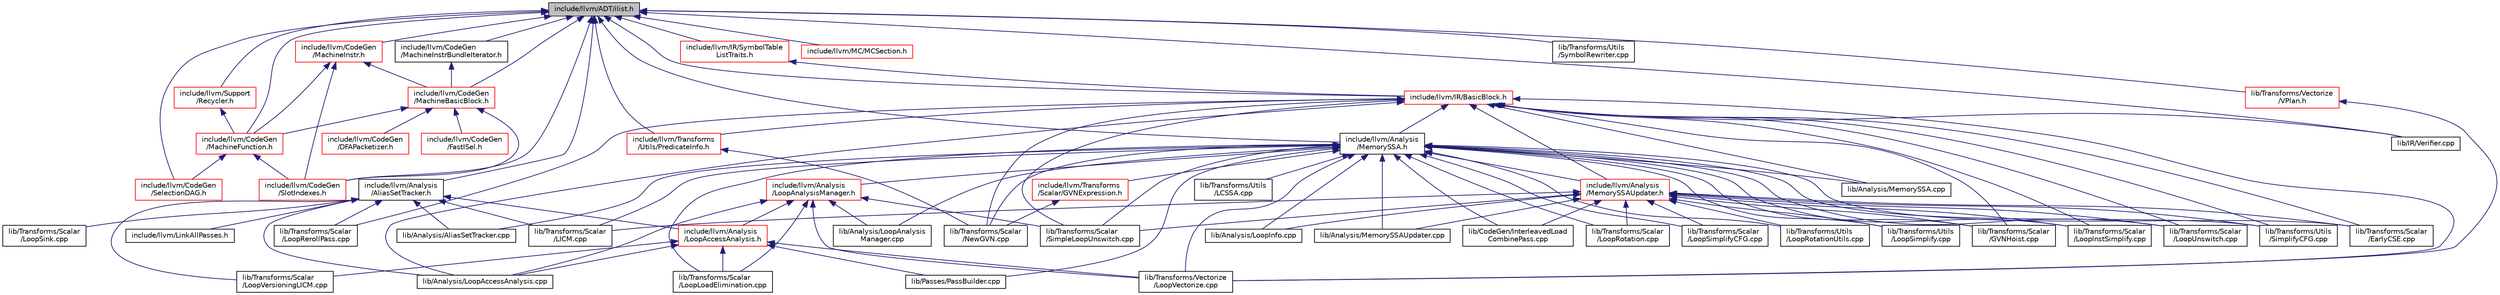 digraph "include/llvm/ADT/ilist.h"
{
 // LATEX_PDF_SIZE
  bgcolor="transparent";
  edge [fontname="Helvetica",fontsize="10",labelfontname="Helvetica",labelfontsize="10"];
  node [fontname="Helvetica",fontsize="10",shape="box"];
  Node1 [label="include/llvm/ADT/ilist.h",height=0.2,width=0.4,color="black", fillcolor="grey75", style="filled", fontcolor="black",tooltip=" "];
  Node1 -> Node2 [dir="back",color="midnightblue",fontsize="10",style="solid",fontname="Helvetica"];
  Node2 [label="include/llvm/Analysis\l/AliasSetTracker.h",height=0.2,width=0.4,color="black",URL="$AliasSetTracker_8h.html",tooltip=" "];
  Node2 -> Node3 [dir="back",color="midnightblue",fontsize="10",style="solid",fontname="Helvetica"];
  Node3 [label="include/llvm/Analysis\l/LoopAccessAnalysis.h",height=0.2,width=0.4,color="red",URL="$LoopAccessAnalysis_8h.html",tooltip=" "];
  Node3 -> Node51 [dir="back",color="midnightblue",fontsize="10",style="solid",fontname="Helvetica"];
  Node51 [label="lib/Analysis/LoopAccessAnalysis.cpp",height=0.2,width=0.4,color="black",URL="$LoopAccessAnalysis_8cpp.html",tooltip=" "];
  Node3 -> Node87 [dir="back",color="midnightblue",fontsize="10",style="solid",fontname="Helvetica"];
  Node87 [label="lib/Passes/PassBuilder.cpp",height=0.2,width=0.4,color="black",URL="$PassBuilder_8cpp.html",tooltip="This file provides the implementation of the PassBuilder based on our static pass registry as well as..."];
  Node3 -> Node83 [dir="back",color="midnightblue",fontsize="10",style="solid",fontname="Helvetica"];
  Node83 [label="lib/Transforms/Scalar\l/LoopLoadElimination.cpp",height=0.2,width=0.4,color="black",URL="$LoopLoadElimination_8cpp.html",tooltip=" "];
  Node3 -> Node84 [dir="back",color="midnightblue",fontsize="10",style="solid",fontname="Helvetica"];
  Node84 [label="lib/Transforms/Scalar\l/LoopVersioningLICM.cpp",height=0.2,width=0.4,color="black",URL="$LoopVersioningLICM_8cpp.html",tooltip=" "];
  Node3 -> Node65 [dir="back",color="midnightblue",fontsize="10",style="solid",fontname="Helvetica"];
  Node65 [label="lib/Transforms/Vectorize\l/LoopVectorize.cpp",height=0.2,width=0.4,color="black",URL="$LoopVectorize_8cpp.html",tooltip=" "];
  Node2 -> Node91 [dir="back",color="midnightblue",fontsize="10",style="solid",fontname="Helvetica"];
  Node91 [label="include/llvm/LinkAllPasses.h",height=0.2,width=0.4,color="black",URL="$LinkAllPasses_8h.html",tooltip=" "];
  Node2 -> Node92 [dir="back",color="midnightblue",fontsize="10",style="solid",fontname="Helvetica"];
  Node92 [label="lib/Analysis/AliasSetTracker.cpp",height=0.2,width=0.4,color="black",URL="$AliasSetTracker_8cpp.html",tooltip=" "];
  Node2 -> Node51 [dir="back",color="midnightblue",fontsize="10",style="solid",fontname="Helvetica"];
  Node2 -> Node93 [dir="back",color="midnightblue",fontsize="10",style="solid",fontname="Helvetica"];
  Node93 [label="lib/Transforms/Scalar\l/LICM.cpp",height=0.2,width=0.4,color="black",URL="$LICM_8cpp.html",tooltip=" "];
  Node2 -> Node94 [dir="back",color="midnightblue",fontsize="10",style="solid",fontname="Helvetica"];
  Node94 [label="lib/Transforms/Scalar\l/LoopRerollPass.cpp",height=0.2,width=0.4,color="black",URL="$LoopRerollPass_8cpp.html",tooltip=" "];
  Node2 -> Node95 [dir="back",color="midnightblue",fontsize="10",style="solid",fontname="Helvetica"];
  Node95 [label="lib/Transforms/Scalar\l/LoopSink.cpp",height=0.2,width=0.4,color="black",URL="$LoopSink_8cpp.html",tooltip=" "];
  Node2 -> Node84 [dir="back",color="midnightblue",fontsize="10",style="solid",fontname="Helvetica"];
  Node1 -> Node96 [dir="back",color="midnightblue",fontsize="10",style="solid",fontname="Helvetica"];
  Node96 [label="include/llvm/Analysis\l/MemorySSA.h",height=0.2,width=0.4,color="black",URL="$MemorySSA_8h.html",tooltip="This file exposes an interface to building/using memory SSA to walk memory instructions using a use/d..."];
  Node96 -> Node97 [dir="back",color="midnightblue",fontsize="10",style="solid",fontname="Helvetica"];
  Node97 [label="include/llvm/Analysis\l/LoopAnalysisManager.h",height=0.2,width=0.4,color="red",URL="$LoopAnalysisManager_8h.html",tooltip="This header provides classes for managing per-loop analyses."];
  Node97 -> Node3 [dir="back",color="midnightblue",fontsize="10",style="solid",fontname="Helvetica"];
  Node97 -> Node51 [dir="back",color="midnightblue",fontsize="10",style="solid",fontname="Helvetica"];
  Node97 -> Node138 [dir="back",color="midnightblue",fontsize="10",style="solid",fontname="Helvetica"];
  Node138 [label="lib/Analysis/LoopAnalysis\lManager.cpp",height=0.2,width=0.4,color="black",URL="$LoopAnalysisManager_8cpp.html",tooltip=" "];
  Node97 -> Node83 [dir="back",color="midnightblue",fontsize="10",style="solid",fontname="Helvetica"];
  Node97 -> Node130 [dir="back",color="midnightblue",fontsize="10",style="solid",fontname="Helvetica"];
  Node130 [label="lib/Transforms/Scalar\l/SimpleLoopUnswitch.cpp",height=0.2,width=0.4,color="black",URL="$SimpleLoopUnswitch_8cpp.html",tooltip=" "];
  Node97 -> Node65 [dir="back",color="midnightblue",fontsize="10",style="solid",fontname="Helvetica"];
  Node96 -> Node141 [dir="back",color="midnightblue",fontsize="10",style="solid",fontname="Helvetica"];
  Node141 [label="include/llvm/Analysis\l/MemorySSAUpdater.h",height=0.2,width=0.4,color="red",URL="$MemorySSAUpdater_8h.html",tooltip=" "];
  Node141 -> Node142 [dir="back",color="midnightblue",fontsize="10",style="solid",fontname="Helvetica"];
  Node142 [label="lib/Analysis/LoopInfo.cpp",height=0.2,width=0.4,color="black",URL="$LoopInfo_8cpp.html",tooltip=" "];
  Node141 -> Node143 [dir="back",color="midnightblue",fontsize="10",style="solid",fontname="Helvetica"];
  Node143 [label="lib/Analysis/MemorySSAUpdater.cpp",height=0.2,width=0.4,color="black",URL="$MemorySSAUpdater_8cpp.html",tooltip=" "];
  Node141 -> Node144 [dir="back",color="midnightblue",fontsize="10",style="solid",fontname="Helvetica"];
  Node144 [label="lib/CodeGen/InterleavedLoad\lCombinePass.cpp",height=0.2,width=0.4,color="black",URL="$InterleavedLoadCombinePass_8cpp.html",tooltip=" "];
  Node141 -> Node145 [dir="back",color="midnightblue",fontsize="10",style="solid",fontname="Helvetica"];
  Node145 [label="lib/Transforms/Scalar\l/EarlyCSE.cpp",height=0.2,width=0.4,color="black",URL="$EarlyCSE_8cpp.html",tooltip=" "];
  Node141 -> Node146 [dir="back",color="midnightblue",fontsize="10",style="solid",fontname="Helvetica"];
  Node146 [label="lib/Transforms/Scalar\l/GVNHoist.cpp",height=0.2,width=0.4,color="black",URL="$GVNHoist_8cpp.html",tooltip=" "];
  Node141 -> Node93 [dir="back",color="midnightblue",fontsize="10",style="solid",fontname="Helvetica"];
  Node141 -> Node110 [dir="back",color="midnightblue",fontsize="10",style="solid",fontname="Helvetica"];
  Node110 [label="lib/Transforms/Scalar\l/LoopInstSimplify.cpp",height=0.2,width=0.4,color="black",URL="$LoopInstSimplify_8cpp.html",tooltip=" "];
  Node141 -> Node124 [dir="back",color="midnightblue",fontsize="10",style="solid",fontname="Helvetica"];
  Node124 [label="lib/Transforms/Scalar\l/LoopRotation.cpp",height=0.2,width=0.4,color="black",URL="$LoopRotation_8cpp.html",tooltip=" "];
  Node141 -> Node126 [dir="back",color="midnightblue",fontsize="10",style="solid",fontname="Helvetica"];
  Node126 [label="lib/Transforms/Scalar\l/LoopSimplifyCFG.cpp",height=0.2,width=0.4,color="black",URL="$LoopSimplifyCFG_8cpp.html",tooltip=" "];
  Node141 -> Node134 [dir="back",color="midnightblue",fontsize="10",style="solid",fontname="Helvetica"];
  Node134 [label="lib/Transforms/Scalar\l/LoopUnswitch.cpp",height=0.2,width=0.4,color="black",URL="$LoopUnswitch_8cpp.html",tooltip=" "];
  Node141 -> Node130 [dir="back",color="midnightblue",fontsize="10",style="solid",fontname="Helvetica"];
  Node141 -> Node149 [dir="back",color="midnightblue",fontsize="10",style="solid",fontname="Helvetica"];
  Node149 [label="lib/Transforms/Utils\l/LoopRotationUtils.cpp",height=0.2,width=0.4,color="black",URL="$LoopRotationUtils_8cpp.html",tooltip=" "];
  Node141 -> Node150 [dir="back",color="midnightblue",fontsize="10",style="solid",fontname="Helvetica"];
  Node150 [label="lib/Transforms/Utils\l/LoopSimplify.cpp",height=0.2,width=0.4,color="black",URL="$LoopSimplify_8cpp.html",tooltip=" "];
  Node141 -> Node152 [dir="back",color="midnightblue",fontsize="10",style="solid",fontname="Helvetica"];
  Node152 [label="lib/Transforms/Utils\l/SimplifyCFG.cpp",height=0.2,width=0.4,color="black",URL="$SimplifyCFG_8cpp.html",tooltip=" "];
  Node96 -> Node153 [dir="back",color="midnightblue",fontsize="10",style="solid",fontname="Helvetica"];
  Node153 [label="include/llvm/Transforms\l/Scalar/GVNExpression.h",height=0.2,width=0.4,color="red",URL="$GVNExpression_8h.html",tooltip="The header file for the GVN pass that contains expression handling classes."];
  Node153 -> Node155 [dir="back",color="midnightblue",fontsize="10",style="solid",fontname="Helvetica"];
  Node155 [label="lib/Transforms/Scalar\l/NewGVN.cpp",height=0.2,width=0.4,color="black",URL="$NewGVN_8cpp.html",tooltip="This file implements the new LLVM's Global Value Numbering pass."];
  Node96 -> Node92 [dir="back",color="midnightblue",fontsize="10",style="solid",fontname="Helvetica"];
  Node96 -> Node138 [dir="back",color="midnightblue",fontsize="10",style="solid",fontname="Helvetica"];
  Node96 -> Node142 [dir="back",color="midnightblue",fontsize="10",style="solid",fontname="Helvetica"];
  Node96 -> Node156 [dir="back",color="midnightblue",fontsize="10",style="solid",fontname="Helvetica"];
  Node156 [label="lib/Analysis/MemorySSA.cpp",height=0.2,width=0.4,color="black",URL="$MemorySSA_8cpp.html",tooltip=" "];
  Node96 -> Node143 [dir="back",color="midnightblue",fontsize="10",style="solid",fontname="Helvetica"];
  Node96 -> Node144 [dir="back",color="midnightblue",fontsize="10",style="solid",fontname="Helvetica"];
  Node96 -> Node87 [dir="back",color="midnightblue",fontsize="10",style="solid",fontname="Helvetica"];
  Node96 -> Node145 [dir="back",color="midnightblue",fontsize="10",style="solid",fontname="Helvetica"];
  Node96 -> Node146 [dir="back",color="midnightblue",fontsize="10",style="solid",fontname="Helvetica"];
  Node96 -> Node93 [dir="back",color="midnightblue",fontsize="10",style="solid",fontname="Helvetica"];
  Node96 -> Node110 [dir="back",color="midnightblue",fontsize="10",style="solid",fontname="Helvetica"];
  Node96 -> Node83 [dir="back",color="midnightblue",fontsize="10",style="solid",fontname="Helvetica"];
  Node96 -> Node124 [dir="back",color="midnightblue",fontsize="10",style="solid",fontname="Helvetica"];
  Node96 -> Node126 [dir="back",color="midnightblue",fontsize="10",style="solid",fontname="Helvetica"];
  Node96 -> Node134 [dir="back",color="midnightblue",fontsize="10",style="solid",fontname="Helvetica"];
  Node96 -> Node155 [dir="back",color="midnightblue",fontsize="10",style="solid",fontname="Helvetica"];
  Node96 -> Node130 [dir="back",color="midnightblue",fontsize="10",style="solid",fontname="Helvetica"];
  Node96 -> Node157 [dir="back",color="midnightblue",fontsize="10",style="solid",fontname="Helvetica"];
  Node157 [label="lib/Transforms/Utils\l/LCSSA.cpp",height=0.2,width=0.4,color="black",URL="$LCSSA_8cpp.html",tooltip=" "];
  Node96 -> Node149 [dir="back",color="midnightblue",fontsize="10",style="solid",fontname="Helvetica"];
  Node96 -> Node150 [dir="back",color="midnightblue",fontsize="10",style="solid",fontname="Helvetica"];
  Node96 -> Node152 [dir="back",color="midnightblue",fontsize="10",style="solid",fontname="Helvetica"];
  Node96 -> Node65 [dir="back",color="midnightblue",fontsize="10",style="solid",fontname="Helvetica"];
  Node1 -> Node158 [dir="back",color="midnightblue",fontsize="10",style="solid",fontname="Helvetica"];
  Node158 [label="include/llvm/CodeGen\l/MachineBasicBlock.h",height=0.2,width=0.4,color="red",URL="$MachineBasicBlock_8h.html",tooltip=" "];
  Node158 -> Node159 [dir="back",color="midnightblue",fontsize="10",style="solid",fontname="Helvetica"];
  Node159 [label="include/llvm/CodeGen\l/DFAPacketizer.h",height=0.2,width=0.4,color="red",URL="$DFAPacketizer_8h.html",tooltip=" "];
  Node158 -> Node173 [dir="back",color="midnightblue",fontsize="10",style="solid",fontname="Helvetica"];
  Node173 [label="include/llvm/CodeGen\l/FastISel.h",height=0.2,width=0.4,color="red",URL="$FastISel_8h.html",tooltip="This file defines the FastISel class."];
  Node158 -> Node932 [dir="back",color="midnightblue",fontsize="10",style="solid",fontname="Helvetica"];
  Node932 [label="include/llvm/CodeGen\l/MachineFunction.h",height=0.2,width=0.4,color="red",URL="$MachineFunction_8h.html",tooltip=" "];
  Node932 -> Node183 [dir="back",color="midnightblue",fontsize="10",style="solid",fontname="Helvetica"];
  Node183 [label="include/llvm/CodeGen\l/SelectionDAG.h",height=0.2,width=0.4,color="red",URL="$SelectionDAG_8h.html",tooltip=" "];
  Node932 -> Node1019 [dir="back",color="midnightblue",fontsize="10",style="solid",fontname="Helvetica"];
  Node1019 [label="include/llvm/CodeGen\l/SlotIndexes.h",height=0.2,width=0.4,color="red",URL="$SlotIndexes_8h.html",tooltip=" "];
  Node158 -> Node1019 [dir="back",color="midnightblue",fontsize="10",style="solid",fontname="Helvetica"];
  Node1 -> Node932 [dir="back",color="midnightblue",fontsize="10",style="solid",fontname="Helvetica"];
  Node1 -> Node1166 [dir="back",color="midnightblue",fontsize="10",style="solid",fontname="Helvetica"];
  Node1166 [label="include/llvm/CodeGen\l/MachineInstr.h",height=0.2,width=0.4,color="red",URL="$MachineInstr_8h.html",tooltip=" "];
  Node1166 -> Node158 [dir="back",color="midnightblue",fontsize="10",style="solid",fontname="Helvetica"];
  Node1166 -> Node932 [dir="back",color="midnightblue",fontsize="10",style="solid",fontname="Helvetica"];
  Node1166 -> Node1019 [dir="back",color="midnightblue",fontsize="10",style="solid",fontname="Helvetica"];
  Node1 -> Node1173 [dir="back",color="midnightblue",fontsize="10",style="solid",fontname="Helvetica"];
  Node1173 [label="include/llvm/CodeGen\l/MachineInstrBundleIterator.h",height=0.2,width=0.4,color="black",URL="$MachineInstrBundleIterator_8h.html",tooltip=" "];
  Node1173 -> Node158 [dir="back",color="midnightblue",fontsize="10",style="solid",fontname="Helvetica"];
  Node1 -> Node183 [dir="back",color="midnightblue",fontsize="10",style="solid",fontname="Helvetica"];
  Node1 -> Node1019 [dir="back",color="midnightblue",fontsize="10",style="solid",fontname="Helvetica"];
  Node1 -> Node1174 [dir="back",color="midnightblue",fontsize="10",style="solid",fontname="Helvetica"];
  Node1174 [label="include/llvm/IR/BasicBlock.h",height=0.2,width=0.4,color="red",URL="$BasicBlock_8h.html",tooltip=" "];
  Node1174 -> Node96 [dir="back",color="midnightblue",fontsize="10",style="solid",fontname="Helvetica"];
  Node1174 -> Node141 [dir="back",color="midnightblue",fontsize="10",style="solid",fontname="Helvetica"];
  Node1174 -> Node1244 [dir="back",color="midnightblue",fontsize="10",style="solid",fontname="Helvetica"];
  Node1244 [label="include/llvm/Transforms\l/Utils/PredicateInfo.h",height=0.2,width=0.4,color="red",URL="$PredicateInfo_8h.html",tooltip="This file implements the PredicateInfo analysis, which creates an Extended SSA form for operations us..."];
  Node1244 -> Node155 [dir="back",color="midnightblue",fontsize="10",style="solid",fontname="Helvetica"];
  Node1174 -> Node51 [dir="back",color="midnightblue",fontsize="10",style="solid",fontname="Helvetica"];
  Node1174 -> Node156 [dir="back",color="midnightblue",fontsize="10",style="solid",fontname="Helvetica"];
  Node1174 -> Node1416 [dir="back",color="midnightblue",fontsize="10",style="solid",fontname="Helvetica"];
  Node1416 [label="lib/IR/Verifier.cpp",height=0.2,width=0.4,color="black",URL="$Verifier_8cpp.html",tooltip=" "];
  Node1174 -> Node145 [dir="back",color="midnightblue",fontsize="10",style="solid",fontname="Helvetica"];
  Node1174 -> Node146 [dir="back",color="midnightblue",fontsize="10",style="solid",fontname="Helvetica"];
  Node1174 -> Node110 [dir="back",color="midnightblue",fontsize="10",style="solid",fontname="Helvetica"];
  Node1174 -> Node94 [dir="back",color="midnightblue",fontsize="10",style="solid",fontname="Helvetica"];
  Node1174 -> Node134 [dir="back",color="midnightblue",fontsize="10",style="solid",fontname="Helvetica"];
  Node1174 -> Node155 [dir="back",color="midnightblue",fontsize="10",style="solid",fontname="Helvetica"];
  Node1174 -> Node130 [dir="back",color="midnightblue",fontsize="10",style="solid",fontname="Helvetica"];
  Node1174 -> Node152 [dir="back",color="midnightblue",fontsize="10",style="solid",fontname="Helvetica"];
  Node1174 -> Node65 [dir="back",color="midnightblue",fontsize="10",style="solid",fontname="Helvetica"];
  Node1 -> Node1909 [dir="back",color="midnightblue",fontsize="10",style="solid",fontname="Helvetica"];
  Node1909 [label="include/llvm/IR/SymbolTable\lListTraits.h",height=0.2,width=0.4,color="red",URL="$SymbolTableListTraits_8h.html",tooltip=" "];
  Node1909 -> Node1174 [dir="back",color="midnightblue",fontsize="10",style="solid",fontname="Helvetica"];
  Node1 -> Node1924 [dir="back",color="midnightblue",fontsize="10",style="solid",fontname="Helvetica"];
  Node1924 [label="include/llvm/MC/MCSection.h",height=0.2,width=0.4,color="red",URL="$MCSection_8h.html",tooltip=" "];
  Node1 -> Node2120 [dir="back",color="midnightblue",fontsize="10",style="solid",fontname="Helvetica"];
  Node2120 [label="include/llvm/Support\l/Recycler.h",height=0.2,width=0.4,color="red",URL="$Recycler_8h.html",tooltip=" "];
  Node2120 -> Node932 [dir="back",color="midnightblue",fontsize="10",style="solid",fontname="Helvetica"];
  Node1 -> Node1244 [dir="back",color="midnightblue",fontsize="10",style="solid",fontname="Helvetica"];
  Node1 -> Node1416 [dir="back",color="midnightblue",fontsize="10",style="solid",fontname="Helvetica"];
  Node1 -> Node1852 [dir="back",color="midnightblue",fontsize="10",style="solid",fontname="Helvetica"];
  Node1852 [label="lib/Transforms/Utils\l/SymbolRewriter.cpp",height=0.2,width=0.4,color="black",URL="$SymbolRewriter_8cpp.html",tooltip=" "];
  Node1 -> Node67 [dir="back",color="midnightblue",fontsize="10",style="solid",fontname="Helvetica"];
  Node67 [label="lib/Transforms/Vectorize\l/VPlan.h",height=0.2,width=0.4,color="red",URL="$VPlan_8h.html",tooltip="This file contains the declarations of the Vectorization Plan base classes:"];
  Node67 -> Node65 [dir="back",color="midnightblue",fontsize="10",style="solid",fontname="Helvetica"];
}
